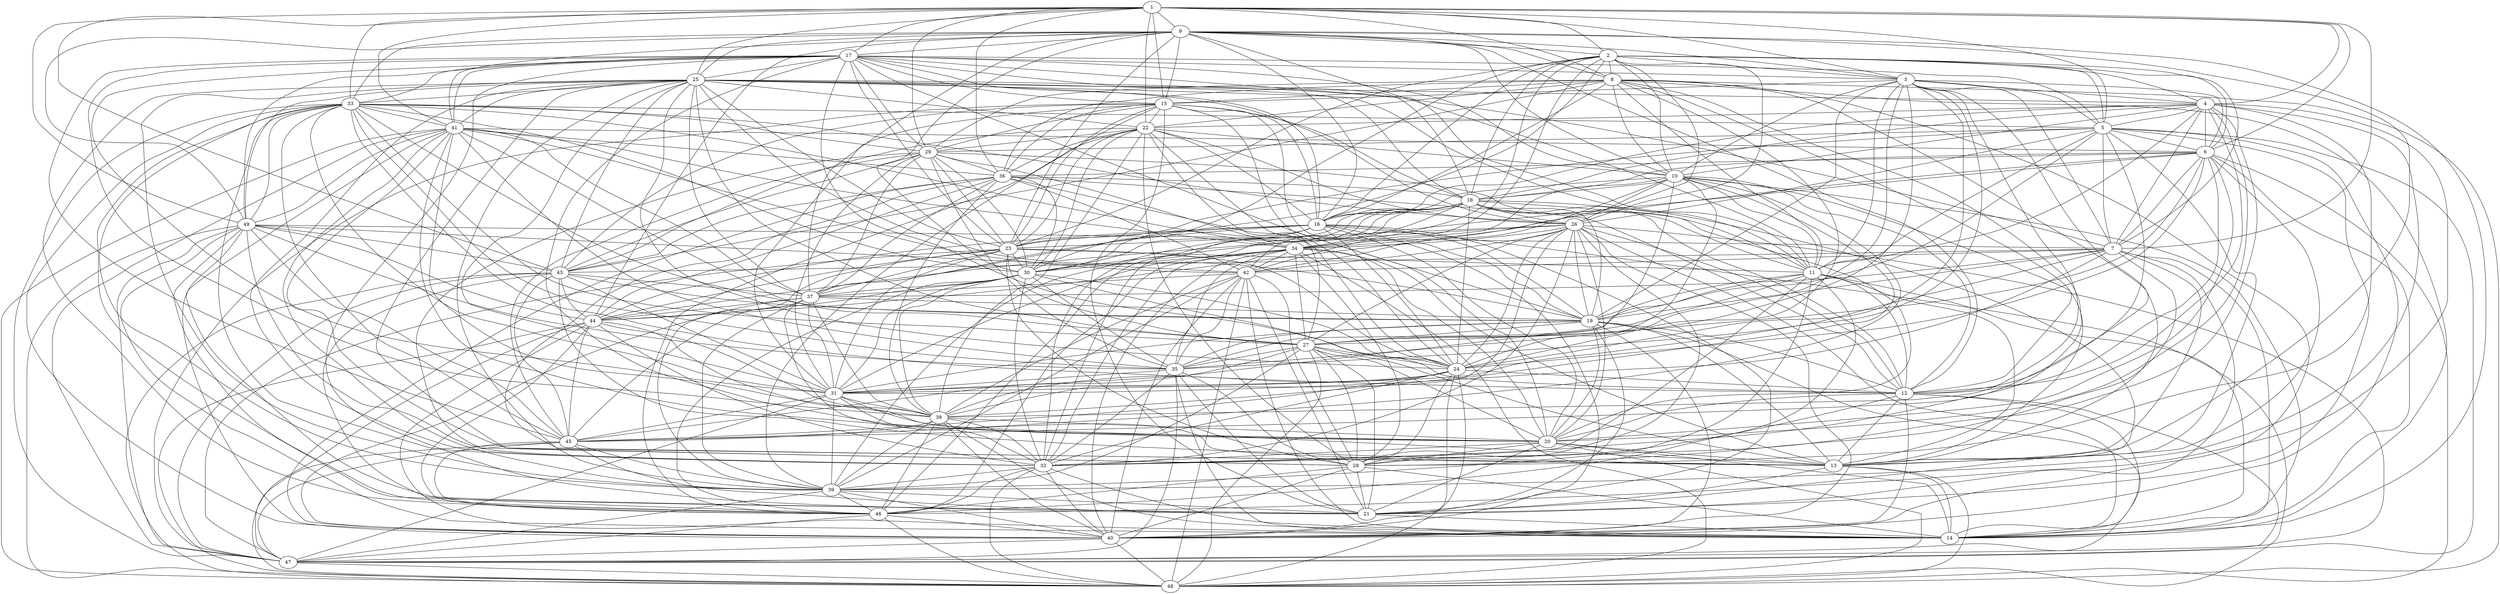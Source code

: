 graph {
  1 -- 9;
  1 -- 17;
  1 -- 25;
  1 -- 33;
  1 -- 41;
  1 -- 49;
  1 -- 2;
  1 -- 3;
  1 -- 4;
  1 -- 5;
  1 -- 6;
  1 -- 7;
  1 -- 8;
  1 -- 15;
  1 -- 22;
  1 -- 29;
  1 -- 36;
  1 -- 43;
  9 -- 2;
  9 -- 3;
  9 -- 8;
  9 -- 17;
  9 -- 25;
  9 -- 33;
  9 -- 41;
  9 -- 49;
  9 -- 15;
  9 -- 10;
  9 -- 11;
  9 -- 12;
  9 -- 13;
  9 -- 14;
  9 -- 16;
  9 -- 23;
  9 -- 30;
  9 -- 37;
  9 -- 44;
  17 -- 3;
  17 -- 5;
  17 -- 10;
  17 -- 11;
  17 -- 15;
  17 -- 16;
  17 -- 25;
  17 -- 33;
  17 -- 41;
  17 -- 49;
  17 -- 23;
  17 -- 29;
  17 -- 18;
  17 -- 19;
  17 -- 20;
  17 -- 21;
  17 -- 24;
  17 -- 31;
  17 -- 38;
  17 -- 45;
  25 -- 4;
  25 -- 7;
  25 -- 11;
  25 -- 13;
  25 -- 18;
  25 -- 19;
  25 -- 22;
  25 -- 23;
  25 -- 24;
  25 -- 33;
  25 -- 41;
  25 -- 49;
  25 -- 31;
  25 -- 37;
  25 -- 43;
  25 -- 26;
  25 -- 27;
  25 -- 28;
  25 -- 32;
  25 -- 39;
  25 -- 46;
  33 -- 5;
  33 -- 12;
  33 -- 19;
  33 -- 21;
  33 -- 26;
  33 -- 27;
  33 -- 29;
  33 -- 30;
  33 -- 31;
  33 -- 32;
  33 -- 41;
  33 -- 49;
  33 -- 39;
  33 -- 45;
  33 -- 34;
  33 -- 35;
  33 -- 40;
  33 -- 47;
  41 -- 6;
  41 -- 13;
  41 -- 20;
  41 -- 27;
  41 -- 34;
  41 -- 35;
  41 -- 36;
  41 -- 37;
  41 -- 38;
  41 -- 39;
  41 -- 40;
  41 -- 49;
  41 -- 47;
  41 -- 42;
  41 -- 48;
  49 -- 7;
  49 -- 14;
  49 -- 21;
  49 -- 28;
  49 -- 35;
  49 -- 42;
  49 -- 43;
  49 -- 44;
  49 -- 45;
  49 -- 46;
  49 -- 47;
  49 -- 48;
  2 -- 10;
  2 -- 18;
  2 -- 26;
  2 -- 34;
  2 -- 42;
  2 -- 8;
  2 -- 3;
  2 -- 4;
  2 -- 5;
  2 -- 6;
  2 -- 7;
  2 -- 16;
  2 -- 23;
  2 -- 30;
  2 -- 37;
  2 -- 44;
  3 -- 11;
  3 -- 19;
  3 -- 27;
  3 -- 35;
  3 -- 15;
  3 -- 4;
  3 -- 5;
  3 -- 6;
  3 -- 7;
  3 -- 10;
  3 -- 24;
  3 -- 31;
  3 -- 38;
  3 -- 45;
  4 -- 12;
  4 -- 20;
  4 -- 28;
  4 -- 10;
  4 -- 16;
  4 -- 22;
  4 -- 5;
  4 -- 6;
  4 -- 7;
  4 -- 11;
  4 -- 18;
  4 -- 32;
  4 -- 39;
  4 -- 46;
  5 -- 13;
  5 -- 21;
  5 -- 11;
  5 -- 23;
  5 -- 29;
  5 -- 6;
  5 -- 7;
  5 -- 12;
  5 -- 19;
  5 -- 26;
  5 -- 40;
  5 -- 47;
  6 -- 14;
  6 -- 12;
  6 -- 18;
  6 -- 24;
  6 -- 30;
  6 -- 36;
  6 -- 7;
  6 -- 13;
  6 -- 20;
  6 -- 27;
  6 -- 34;
  6 -- 48;
  7 -- 13;
  7 -- 19;
  7 -- 31;
  7 -- 37;
  7 -- 43;
  7 -- 14;
  7 -- 21;
  7 -- 28;
  7 -- 35;
  7 -- 42;
  8 -- 16;
  8 -- 24;
  8 -- 32;
  8 -- 40;
  8 -- 48;
  8 -- 10;
  8 -- 11;
  8 -- 12;
  8 -- 13;
  8 -- 14;
  8 -- 15;
  8 -- 22;
  8 -- 29;
  8 -- 36;
  8 -- 43;
  15 -- 23;
  15 -- 31;
  15 -- 39;
  15 -- 47;
  15 -- 16;
  15 -- 18;
  15 -- 19;
  15 -- 20;
  15 -- 21;
  15 -- 22;
  15 -- 29;
  15 -- 36;
  15 -- 43;
  22 -- 10;
  22 -- 16;
  22 -- 30;
  22 -- 38;
  22 -- 46;
  22 -- 23;
  22 -- 24;
  22 -- 26;
  22 -- 27;
  22 -- 28;
  22 -- 29;
  22 -- 36;
  22 -- 43;
  29 -- 11;
  29 -- 23;
  29 -- 37;
  29 -- 45;
  29 -- 30;
  29 -- 31;
  29 -- 32;
  29 -- 34;
  29 -- 35;
  29 -- 36;
  29 -- 43;
  36 -- 12;
  36 -- 18;
  36 -- 24;
  36 -- 30;
  36 -- 44;
  36 -- 37;
  36 -- 38;
  36 -- 39;
  36 -- 40;
  36 -- 42;
  36 -- 43;
  43 -- 13;
  43 -- 19;
  43 -- 31;
  43 -- 37;
  43 -- 44;
  43 -- 45;
  43 -- 46;
  43 -- 47;
  43 -- 48;
  10 -- 18;
  10 -- 26;
  10 -- 34;
  10 -- 42;
  10 -- 16;
  10 -- 11;
  10 -- 12;
  10 -- 13;
  10 -- 14;
  10 -- 24;
  10 -- 31;
  10 -- 38;
  10 -- 45;
  18 -- 11;
  18 -- 12;
  18 -- 16;
  18 -- 26;
  18 -- 34;
  18 -- 42;
  18 -- 24;
  18 -- 30;
  18 -- 19;
  18 -- 20;
  18 -- 21;
  18 -- 32;
  18 -- 39;
  18 -- 46;
  26 -- 12;
  26 -- 14;
  26 -- 19;
  26 -- 20;
  26 -- 23;
  26 -- 24;
  26 -- 34;
  26 -- 42;
  26 -- 32;
  26 -- 38;
  26 -- 44;
  26 -- 27;
  26 -- 28;
  26 -- 40;
  26 -- 47;
  34 -- 13;
  34 -- 20;
  34 -- 27;
  34 -- 28;
  34 -- 30;
  34 -- 31;
  34 -- 32;
  34 -- 42;
  34 -- 40;
  34 -- 46;
  34 -- 35;
  34 -- 48;
  42 -- 14;
  42 -- 21;
  42 -- 28;
  42 -- 35;
  42 -- 37;
  42 -- 38;
  42 -- 39;
  42 -- 40;
  42 -- 48;
  16 -- 24;
  16 -- 32;
  16 -- 40;
  16 -- 48;
  16 -- 19;
  16 -- 20;
  16 -- 21;
  16 -- 23;
  16 -- 30;
  16 -- 37;
  16 -- 44;
  23 -- 11;
  23 -- 31;
  23 -- 39;
  23 -- 47;
  23 -- 24;
  23 -- 27;
  23 -- 28;
  23 -- 30;
  23 -- 37;
  23 -- 44;
  30 -- 12;
  30 -- 24;
  30 -- 38;
  30 -- 46;
  30 -- 31;
  30 -- 32;
  30 -- 35;
  30 -- 37;
  30 -- 44;
  37 -- 13;
  37 -- 19;
  37 -- 31;
  37 -- 45;
  37 -- 38;
  37 -- 39;
  37 -- 40;
  37 -- 44;
  44 -- 14;
  44 -- 20;
  44 -- 32;
  44 -- 38;
  44 -- 45;
  44 -- 46;
  44 -- 47;
  44 -- 48;
  11 -- 19;
  11 -- 27;
  11 -- 35;
  11 -- 12;
  11 -- 13;
  11 -- 14;
  11 -- 32;
  11 -- 39;
  11 -- 46;
  19 -- 12;
  19 -- 13;
  19 -- 27;
  19 -- 35;
  19 -- 31;
  19 -- 20;
  19 -- 21;
  19 -- 40;
  19 -- 47;
  27 -- 13;
  27 -- 20;
  27 -- 21;
  27 -- 24;
  27 -- 35;
  27 -- 39;
  27 -- 45;
  27 -- 28;
  27 -- 48;
  35 -- 14;
  35 -- 21;
  35 -- 28;
  35 -- 31;
  35 -- 32;
  35 -- 47;
  24 -- 12;
  24 -- 32;
  24 -- 40;
  24 -- 48;
  24 -- 28;
  24 -- 31;
  24 -- 38;
  24 -- 45;
  31 -- 13;
  31 -- 39;
  31 -- 47;
  31 -- 32;
  31 -- 38;
  31 -- 45;
  38 -- 14;
  38 -- 20;
  38 -- 32;
  38 -- 46;
  38 -- 39;
  38 -- 40;
  38 -- 45;
  45 -- 21;
  45 -- 39;
  45 -- 46;
  45 -- 47;
  45 -- 48;
  12 -- 20;
  12 -- 28;
  12 -- 13;
  12 -- 14;
  12 -- 40;
  12 -- 47;
  20 -- 13;
  20 -- 14;
  20 -- 28;
  20 -- 32;
  20 -- 21;
  20 -- 48;
  28 -- 14;
  28 -- 21;
  28 -- 40;
  28 -- 46;
  32 -- 14;
  32 -- 40;
  32 -- 48;
  32 -- 39;
  32 -- 46;
  39 -- 21;
  39 -- 47;
  39 -- 40;
  39 -- 46;
  46 -- 40;
  46 -- 47;
  46 -- 48;
  13 -- 21;
  13 -- 14;
  13 -- 48;
  21 -- 14;
  40 -- 48;
  40 -- 47;
  47 -- 48;
}
